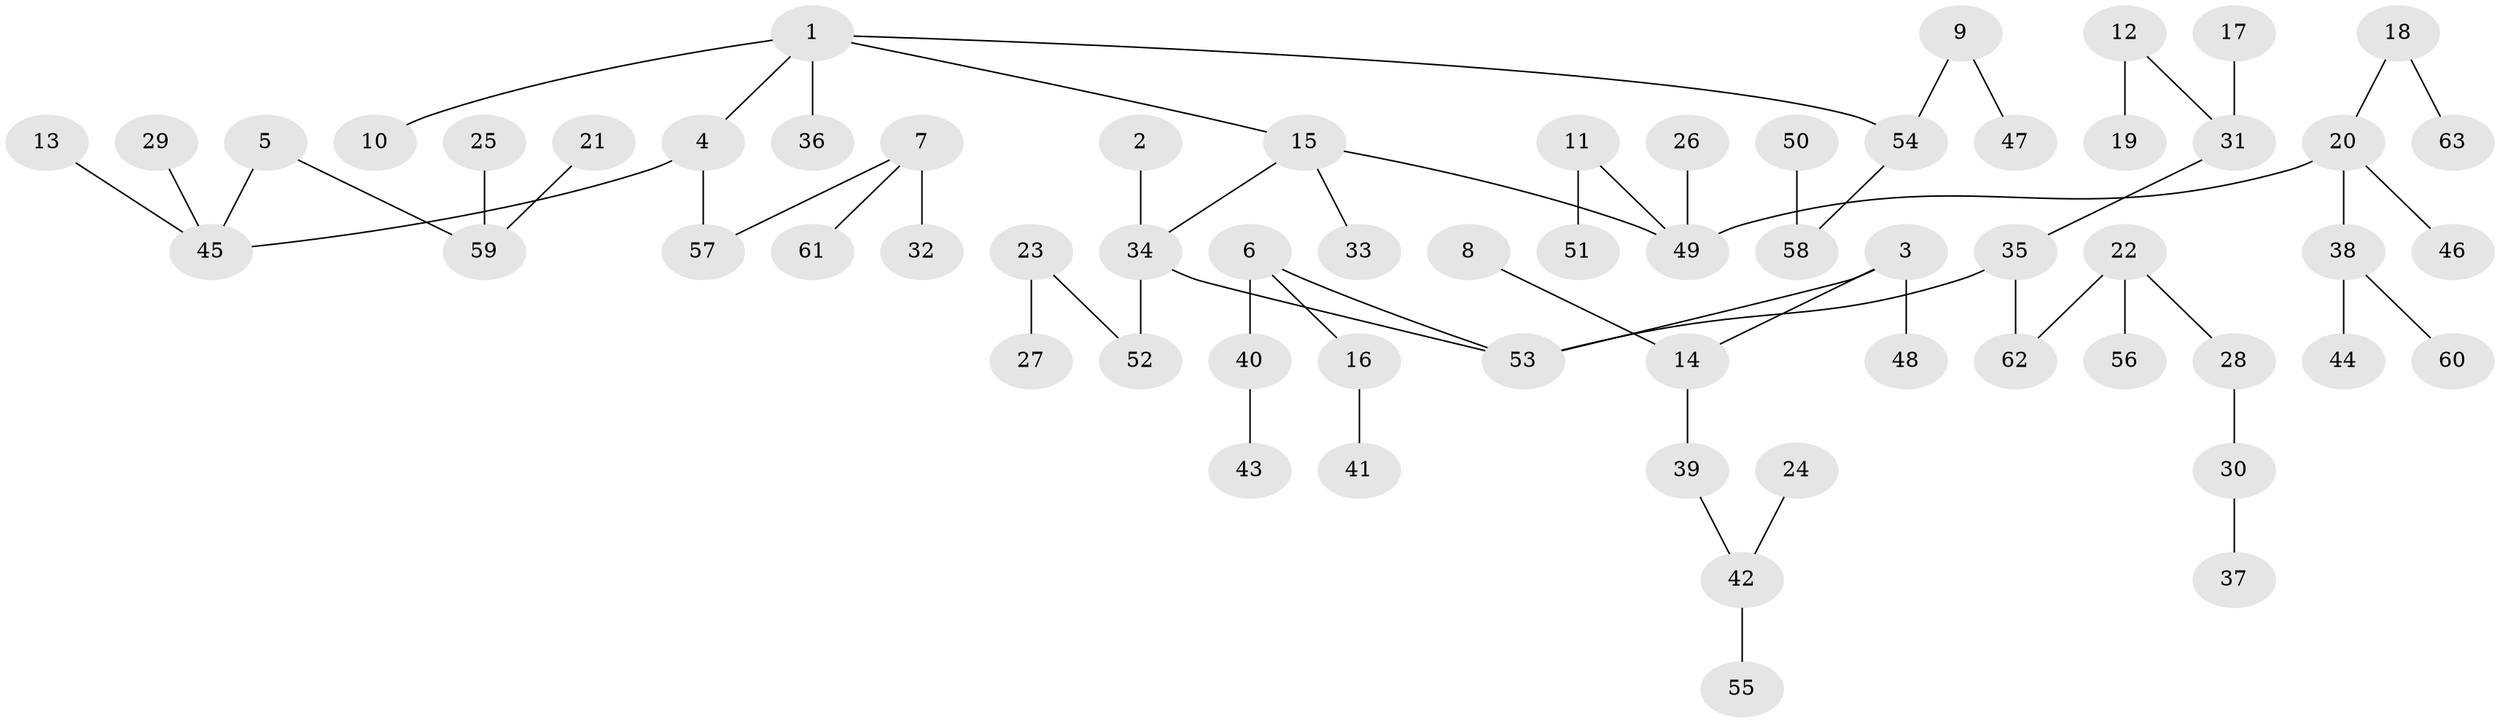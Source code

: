 // original degree distribution, {6: 0.023809523809523808, 5: 0.023809523809523808, 4: 0.09523809523809523, 3: 0.09523809523809523, 2: 0.29365079365079366, 1: 0.46825396825396826}
// Generated by graph-tools (version 1.1) at 2025/02/03/09/25 03:02:27]
// undirected, 63 vertices, 62 edges
graph export_dot {
graph [start="1"]
  node [color=gray90,style=filled];
  1;
  2;
  3;
  4;
  5;
  6;
  7;
  8;
  9;
  10;
  11;
  12;
  13;
  14;
  15;
  16;
  17;
  18;
  19;
  20;
  21;
  22;
  23;
  24;
  25;
  26;
  27;
  28;
  29;
  30;
  31;
  32;
  33;
  34;
  35;
  36;
  37;
  38;
  39;
  40;
  41;
  42;
  43;
  44;
  45;
  46;
  47;
  48;
  49;
  50;
  51;
  52;
  53;
  54;
  55;
  56;
  57;
  58;
  59;
  60;
  61;
  62;
  63;
  1 -- 4 [weight=1.0];
  1 -- 10 [weight=1.0];
  1 -- 15 [weight=1.0];
  1 -- 36 [weight=1.0];
  1 -- 54 [weight=1.0];
  2 -- 34 [weight=1.0];
  3 -- 14 [weight=1.0];
  3 -- 48 [weight=1.0];
  3 -- 53 [weight=1.0];
  4 -- 45 [weight=1.0];
  4 -- 57 [weight=1.0];
  5 -- 45 [weight=1.0];
  5 -- 59 [weight=1.0];
  6 -- 16 [weight=1.0];
  6 -- 40 [weight=1.0];
  6 -- 53 [weight=1.0];
  7 -- 32 [weight=1.0];
  7 -- 57 [weight=1.0];
  7 -- 61 [weight=1.0];
  8 -- 14 [weight=1.0];
  9 -- 47 [weight=1.0];
  9 -- 54 [weight=1.0];
  11 -- 49 [weight=1.0];
  11 -- 51 [weight=1.0];
  12 -- 19 [weight=1.0];
  12 -- 31 [weight=1.0];
  13 -- 45 [weight=1.0];
  14 -- 39 [weight=1.0];
  15 -- 33 [weight=1.0];
  15 -- 34 [weight=1.0];
  15 -- 49 [weight=1.0];
  16 -- 41 [weight=1.0];
  17 -- 31 [weight=1.0];
  18 -- 20 [weight=1.0];
  18 -- 63 [weight=1.0];
  20 -- 38 [weight=1.0];
  20 -- 46 [weight=1.0];
  20 -- 49 [weight=1.0];
  21 -- 59 [weight=1.0];
  22 -- 28 [weight=1.0];
  22 -- 56 [weight=1.0];
  22 -- 62 [weight=1.0];
  23 -- 27 [weight=1.0];
  23 -- 52 [weight=1.0];
  24 -- 42 [weight=1.0];
  25 -- 59 [weight=1.0];
  26 -- 49 [weight=1.0];
  28 -- 30 [weight=1.0];
  29 -- 45 [weight=1.0];
  30 -- 37 [weight=1.0];
  31 -- 35 [weight=1.0];
  34 -- 52 [weight=1.0];
  34 -- 53 [weight=1.0];
  35 -- 53 [weight=1.0];
  35 -- 62 [weight=1.0];
  38 -- 44 [weight=1.0];
  38 -- 60 [weight=1.0];
  39 -- 42 [weight=1.0];
  40 -- 43 [weight=1.0];
  42 -- 55 [weight=1.0];
  50 -- 58 [weight=1.0];
  54 -- 58 [weight=1.0];
}
